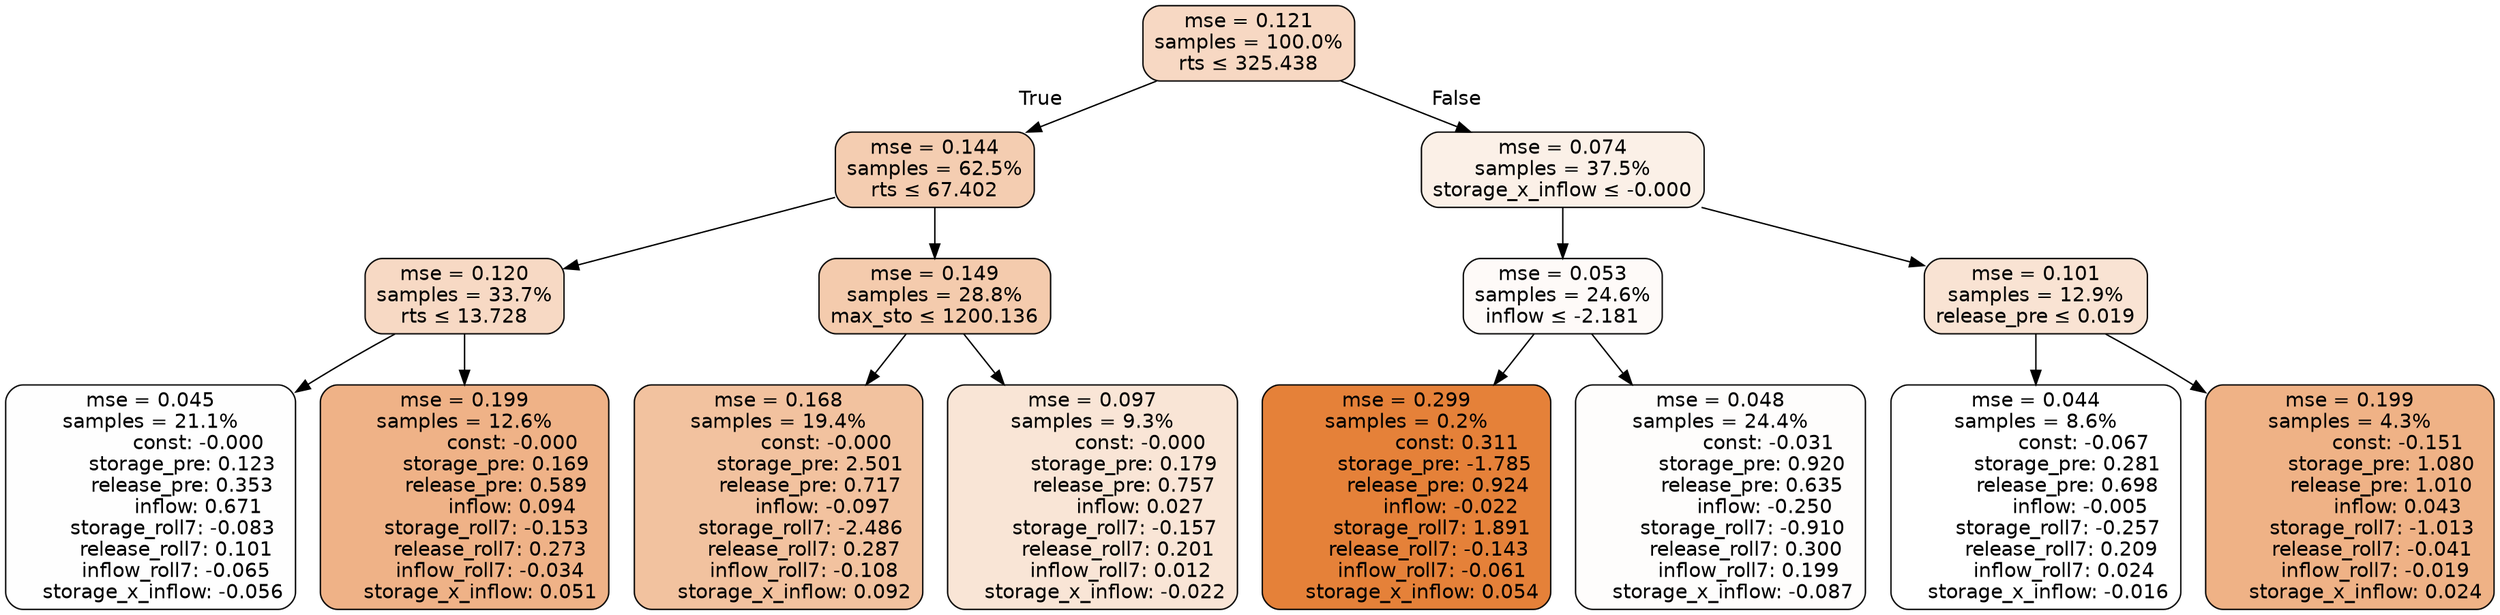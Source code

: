 digraph tree {
bgcolor="transparent"
node [shape=rectangle, style="filled, rounded", color="black", fontname=helvetica] ;
edge [fontname=helvetica] ;
	"0" [label="mse = 0.121
samples = 100.0%
rts &le; 325.438", fillcolor="#f7d8c3"]
	"1" [label="mse = 0.144
samples = 62.5%
rts &le; 67.402", fillcolor="#f4cdb1"]
	"2" [label="mse = 0.120
samples = 33.7%
rts &le; 13.728", fillcolor="#f7d9c4"]
	"3" [label="mse = 0.045
samples = 21.1%
               const: -0.000
          storage_pre: 0.123
          release_pre: 0.353
               inflow: 0.671
       storage_roll7: -0.083
        release_roll7: 0.101
        inflow_roll7: -0.065
    storage_x_inflow: -0.056", fillcolor="#fefefe"]
	"4" [label="mse = 0.199
samples = 12.6%
               const: -0.000
          storage_pre: 0.169
          release_pre: 0.589
               inflow: 0.094
       storage_roll7: -0.153
        release_roll7: 0.273
        inflow_roll7: -0.034
     storage_x_inflow: 0.051", fillcolor="#efb287"]
	"5" [label="mse = 0.149
samples = 28.8%
max_sto &le; 1200.136", fillcolor="#f4cbad"]
	"6" [label="mse = 0.168
samples = 19.4%
               const: -0.000
          storage_pre: 2.501
          release_pre: 0.717
              inflow: -0.097
       storage_roll7: -2.486
        release_roll7: 0.287
        inflow_roll7: -0.108
     storage_x_inflow: 0.092", fillcolor="#f2c29f"]
	"7" [label="mse = 0.097
samples = 9.3%
               const: -0.000
          storage_pre: 0.179
          release_pre: 0.757
               inflow: 0.027
       storage_roll7: -0.157
        release_roll7: 0.201
         inflow_roll7: 0.012
    storage_x_inflow: -0.022", fillcolor="#f9e5d6"]
	"8" [label="mse = 0.074
samples = 37.5%
storage_x_inflow &le; -0.000", fillcolor="#fbf0e7"]
	"9" [label="mse = 0.053
samples = 24.6%
inflow &le; -2.181", fillcolor="#fefaf8"]
	"10" [label="mse = 0.299
samples = 0.2%
                const: 0.311
         storage_pre: -1.785
          release_pre: 0.924
              inflow: -0.022
        storage_roll7: 1.891
       release_roll7: -0.143
        inflow_roll7: -0.061
     storage_x_inflow: 0.054", fillcolor="#e58139"]
	"11" [label="mse = 0.048
samples = 24.4%
               const: -0.031
          storage_pre: 0.920
          release_pre: 0.635
              inflow: -0.250
       storage_roll7: -0.910
        release_roll7: 0.300
         inflow_roll7: 0.199
    storage_x_inflow: -0.087", fillcolor="#fefdfc"]
	"12" [label="mse = 0.101
samples = 12.9%
release_pre &le; 0.019", fillcolor="#f9e3d3"]
	"13" [label="mse = 0.044
samples = 8.6%
               const: -0.067
          storage_pre: 0.281
          release_pre: 0.698
              inflow: -0.005
       storage_roll7: -0.257
        release_roll7: 0.209
         inflow_roll7: 0.024
    storage_x_inflow: -0.016", fillcolor="#ffffff"]
	"14" [label="mse = 0.199
samples = 4.3%
               const: -0.151
          storage_pre: 1.080
          release_pre: 1.010
               inflow: 0.043
       storage_roll7: -1.013
       release_roll7: -0.041
        inflow_roll7: -0.019
     storage_x_inflow: 0.024", fillcolor="#efb286"]

	"0" -> "1" [labeldistance=2.5, labelangle=45, headlabel="True"]
	"1" -> "2"
	"2" -> "3"
	"2" -> "4"
	"1" -> "5"
	"5" -> "6"
	"5" -> "7"
	"0" -> "8" [labeldistance=2.5, labelangle=-45, headlabel="False"]
	"8" -> "9"
	"9" -> "10"
	"9" -> "11"
	"8" -> "12"
	"12" -> "13"
	"12" -> "14"
}
